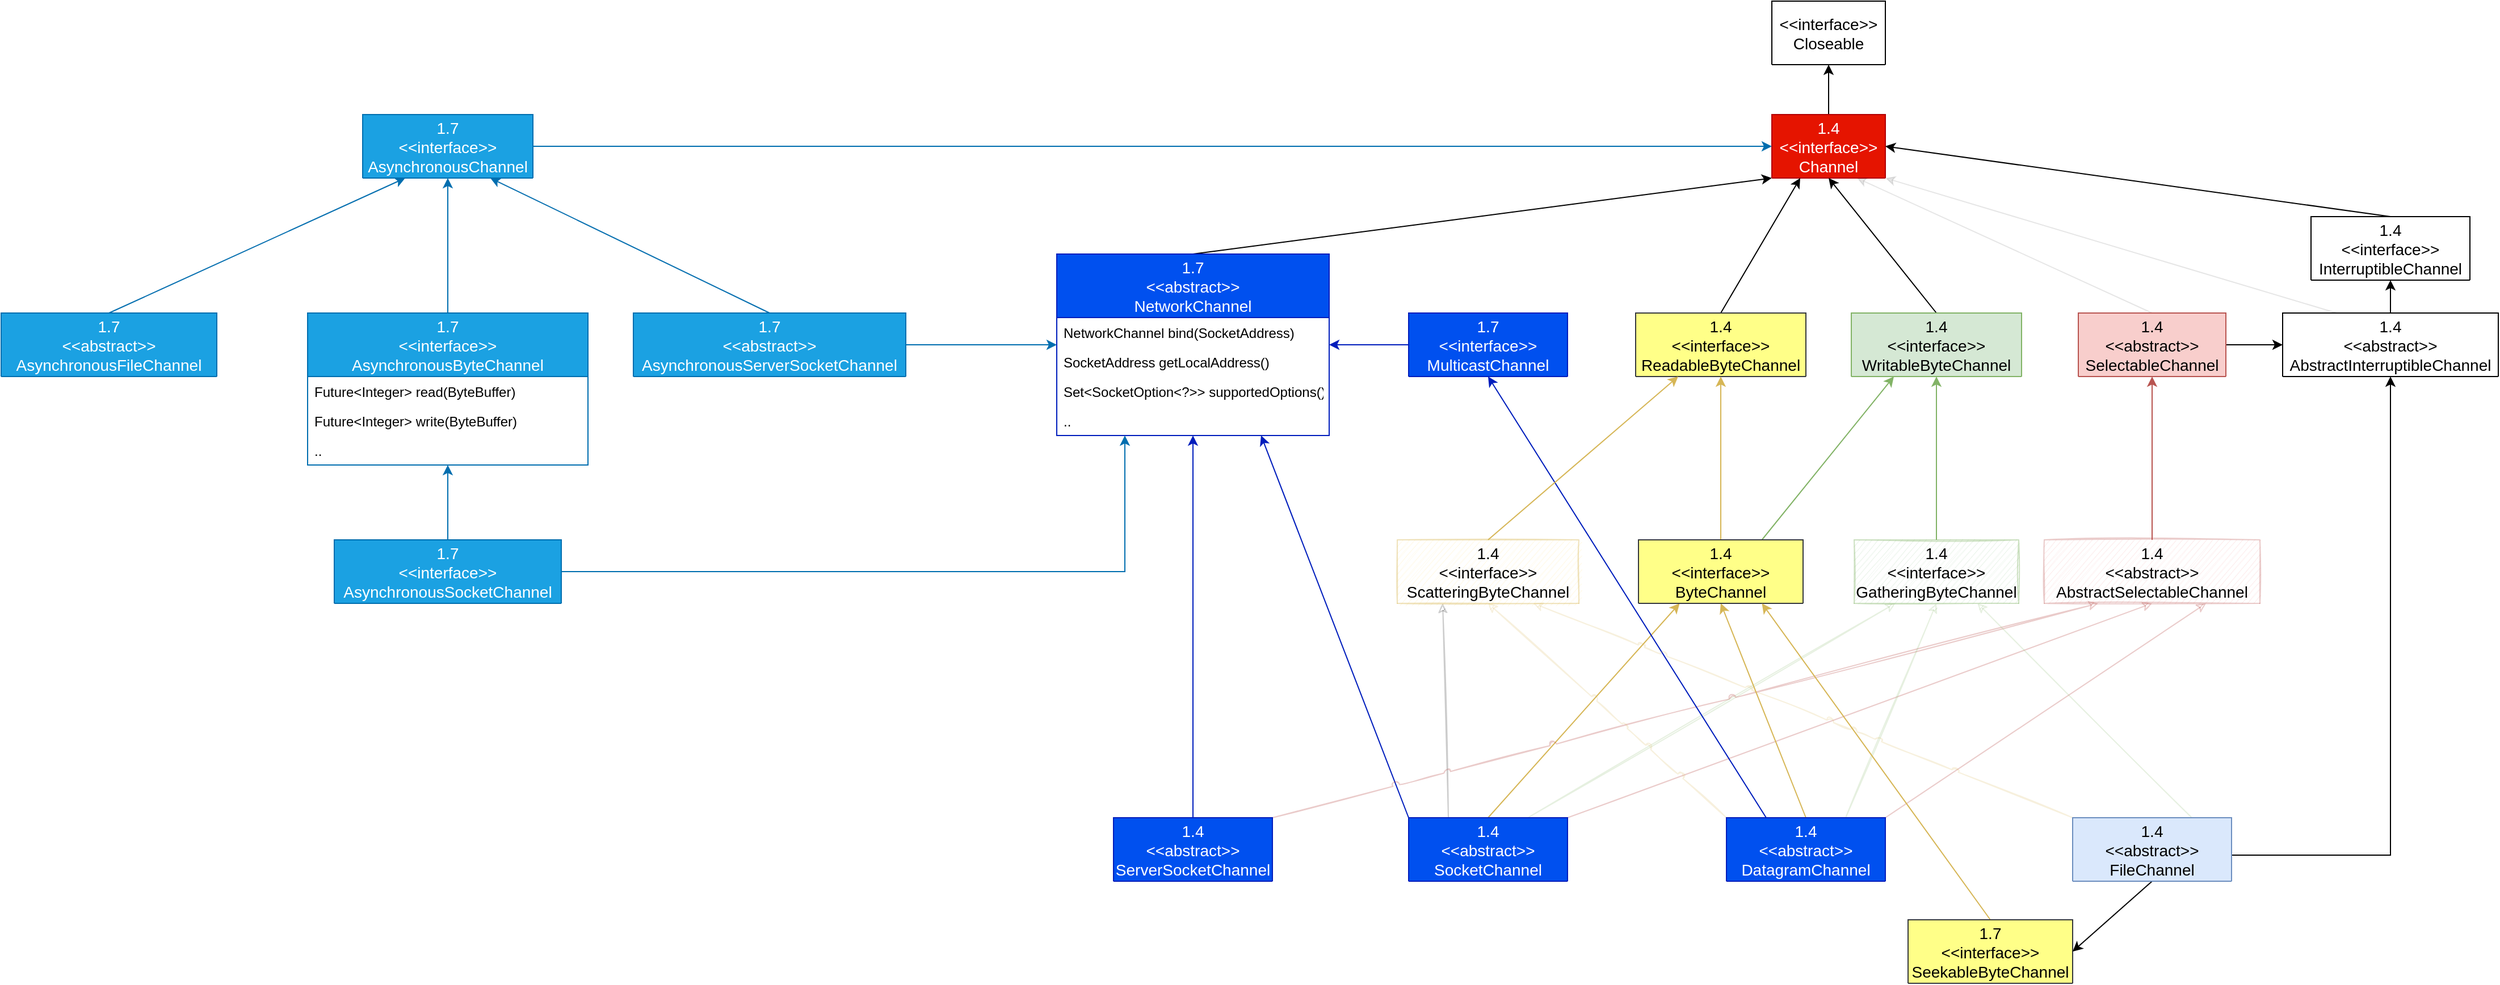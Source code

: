 <mxfile version="14.5.1" type="device"><diagram id="lF6qhDCyhcKwCjIrGd2N" name="Channel"><mxGraphModel dx="2999" dy="2054" grid="1" gridSize="10" guides="1" tooltips="1" connect="1" arrows="1" fold="1" page="1" pageScale="1" pageWidth="827" pageHeight="1169" math="0" shadow="0"><root><mxCell id="f_UWokhC2wMd7JzD_jSJ-0"/><mxCell id="f_UWokhC2wMd7JzD_jSJ-1" parent="f_UWokhC2wMd7JzD_jSJ-0"/><mxCell id="f_UWokhC2wMd7JzD_jSJ-2" style="edgeStyle=orthogonalEdgeStyle;rounded=0;orthogonalLoop=1;jettySize=auto;html=1;exitX=0.5;exitY=0;exitDx=0;exitDy=0;entryX=0.5;entryY=1;entryDx=0;entryDy=0;" edge="1" parent="f_UWokhC2wMd7JzD_jSJ-1" source="f_UWokhC2wMd7JzD_jSJ-3" target="f_UWokhC2wMd7JzD_jSJ-18"><mxGeometry relative="1" as="geometry"/></mxCell><mxCell id="f_UWokhC2wMd7JzD_jSJ-3" value="1.4&#10;&lt;&lt;interface&gt;&gt;&#10;Channel" style="swimlane;fontStyle=0;childLayout=stackLayout;horizontal=1;startSize=56;horizontalStack=0;resizeParent=1;resizeParentMax=0;resizeLast=0;collapsible=1;marginBottom=0;align=center;fontSize=14;fillColor=#e51400;strokeColor=#B20000;fontColor=#ffffff;" vertex="1" parent="f_UWokhC2wMd7JzD_jSJ-1"><mxGeometry x="350" y="40" width="100" height="56" as="geometry"/></mxCell><mxCell id="f_UWokhC2wMd7JzD_jSJ-4" style="orthogonalLoop=1;jettySize=auto;html=1;exitX=0.5;exitY=0;exitDx=0;exitDy=0;entryX=0.75;entryY=1;entryDx=0;entryDy=0;rounded=0;shadow=0;sketch=0;jumpStyle=arc;opacity=10;" edge="1" parent="f_UWokhC2wMd7JzD_jSJ-1" source="f_UWokhC2wMd7JzD_jSJ-6" target="f_UWokhC2wMd7JzD_jSJ-3"><mxGeometry relative="1" as="geometry"/></mxCell><mxCell id="f_UWokhC2wMd7JzD_jSJ-5" style="rounded=0;orthogonalLoop=1;jettySize=auto;html=1;exitX=1;exitY=0.5;exitDx=0;exitDy=0;entryX=0;entryY=0.5;entryDx=0;entryDy=0;edgeStyle=orthogonalEdgeStyle;" edge="1" parent="f_UWokhC2wMd7JzD_jSJ-1" source="f_UWokhC2wMd7JzD_jSJ-6" target="f_UWokhC2wMd7JzD_jSJ-17"><mxGeometry relative="1" as="geometry"/></mxCell><mxCell id="f_UWokhC2wMd7JzD_jSJ-6" value="1.4&#10;&lt;&lt;abstract&gt;&gt;&#10;SelectableChannel" style="swimlane;fontStyle=0;childLayout=stackLayout;horizontal=1;startSize=56;horizontalStack=0;resizeParent=1;resizeParentMax=0;resizeLast=0;collapsible=1;marginBottom=0;align=center;fontSize=14;fillColor=#f8cecc;strokeColor=#b85450;" vertex="1" parent="f_UWokhC2wMd7JzD_jSJ-1"><mxGeometry x="620" y="215" width="130" height="56" as="geometry"/></mxCell><mxCell id="f_UWokhC2wMd7JzD_jSJ-7" style="rounded=0;orthogonalLoop=1;jettySize=auto;html=1;exitX=0.5;exitY=0;exitDx=0;exitDy=0;entryX=1;entryY=0.5;entryDx=0;entryDy=0;" edge="1" parent="f_UWokhC2wMd7JzD_jSJ-1" source="f_UWokhC2wMd7JzD_jSJ-8" target="f_UWokhC2wMd7JzD_jSJ-3"><mxGeometry relative="1" as="geometry"/></mxCell><mxCell id="f_UWokhC2wMd7JzD_jSJ-8" value="1.4&#10;&lt;&lt;interface&gt;&gt;&#10;InterruptibleChannel" style="swimlane;fontStyle=0;childLayout=stackLayout;horizontal=1;startSize=56;horizontalStack=0;resizeParent=1;resizeParentMax=0;resizeLast=0;collapsible=1;marginBottom=0;align=center;fontSize=14;" vertex="1" parent="f_UWokhC2wMd7JzD_jSJ-1"><mxGeometry x="825" y="130" width="140" height="56" as="geometry"/></mxCell><mxCell id="f_UWokhC2wMd7JzD_jSJ-9" style="rounded=0;orthogonalLoop=1;jettySize=auto;html=1;exitX=0.5;exitY=0;exitDx=0;exitDy=0;entryX=0;entryY=1;entryDx=0;entryDy=0;" edge="1" parent="f_UWokhC2wMd7JzD_jSJ-1" source="f_UWokhC2wMd7JzD_jSJ-10" target="f_UWokhC2wMd7JzD_jSJ-3"><mxGeometry relative="1" as="geometry"/></mxCell><mxCell id="f_UWokhC2wMd7JzD_jSJ-10" value="1.7&#10;&lt;&lt;abstract&gt;&gt;&#10;NetworkChannel" style="swimlane;fontStyle=0;childLayout=stackLayout;horizontal=1;startSize=56;horizontalStack=0;resizeParent=1;resizeParentMax=0;resizeLast=0;collapsible=1;marginBottom=0;align=center;fontSize=14;fillColor=#0050ef;strokeColor=#001DBC;strokeWidth=1;fontColor=#ffffff;" vertex="1" parent="f_UWokhC2wMd7JzD_jSJ-1"><mxGeometry x="-280" y="163" width="240" height="160" as="geometry"/></mxCell><mxCell id="Ipm3tW_aHyHacMuPNMxp-13" value="NetworkChannel bind(SocketAddress)" style="text;strokeColor=none;fillColor=none;align=left;verticalAlign=top;spacingLeft=4;spacingRight=4;overflow=hidden;rotatable=0;points=[[0,0.5],[1,0.5]];portConstraint=eastwest;" vertex="1" parent="f_UWokhC2wMd7JzD_jSJ-10"><mxGeometry y="56" width="240" height="26" as="geometry"/></mxCell><mxCell id="Ipm3tW_aHyHacMuPNMxp-18" value="SocketAddress getLocalAddress()" style="text;strokeColor=none;fillColor=none;align=left;verticalAlign=top;spacingLeft=4;spacingRight=4;overflow=hidden;rotatable=0;points=[[0,0.5],[1,0.5]];portConstraint=eastwest;" vertex="1" parent="f_UWokhC2wMd7JzD_jSJ-10"><mxGeometry y="82" width="240" height="26" as="geometry"/></mxCell><mxCell id="Ipm3tW_aHyHacMuPNMxp-17" value="Set&lt;SocketOption&lt;?&gt;&gt; supportedOptions();" style="text;strokeColor=none;fillColor=none;align=left;verticalAlign=top;spacingLeft=4;spacingRight=4;overflow=hidden;rotatable=0;points=[[0,0.5],[1,0.5]];portConstraint=eastwest;" vertex="1" parent="f_UWokhC2wMd7JzD_jSJ-10"><mxGeometry y="108" width="240" height="26" as="geometry"/></mxCell><mxCell id="Ipm3tW_aHyHacMuPNMxp-16" value=".." style="text;strokeColor=none;fillColor=none;align=left;verticalAlign=top;spacingLeft=4;spacingRight=4;overflow=hidden;rotatable=0;points=[[0,0.5],[1,0.5]];portConstraint=eastwest;" vertex="1" parent="f_UWokhC2wMd7JzD_jSJ-10"><mxGeometry y="134" width="240" height="26" as="geometry"/></mxCell><mxCell id="f_UWokhC2wMd7JzD_jSJ-11" style="rounded=0;orthogonalLoop=1;jettySize=auto;html=1;exitX=1;exitY=0.5;exitDx=0;exitDy=0;entryX=0;entryY=0.5;entryDx=0;entryDy=0;exitPerimeter=0;fillColor=#1ba1e2;strokeColor=#006EAF;" edge="1" parent="f_UWokhC2wMd7JzD_jSJ-1" source="f_UWokhC2wMd7JzD_jSJ-12" target="f_UWokhC2wMd7JzD_jSJ-3"><mxGeometry relative="1" as="geometry"/></mxCell><mxCell id="f_UWokhC2wMd7JzD_jSJ-12" value="1.7&#10;&lt;&lt;interface&gt;&gt;&#10;AsynchronousChannel" style="swimlane;fontStyle=0;childLayout=stackLayout;horizontal=1;startSize=56;horizontalStack=0;resizeParent=1;resizeParentMax=0;resizeLast=0;collapsible=1;marginBottom=0;align=center;fontSize=14;fillColor=#1ba1e2;strokeColor=#006EAF;fontColor=#ffffff;" vertex="1" parent="f_UWokhC2wMd7JzD_jSJ-1"><mxGeometry x="-891.5" y="40" width="150" height="56" as="geometry"/></mxCell><mxCell id="f_UWokhC2wMd7JzD_jSJ-13" style="rounded=0;orthogonalLoop=1;jettySize=auto;html=1;exitX=0.5;exitY=0;exitDx=0;exitDy=0;entryX=0.25;entryY=1;entryDx=0;entryDy=0;" edge="1" parent="f_UWokhC2wMd7JzD_jSJ-1" source="f_UWokhC2wMd7JzD_jSJ-14" target="f_UWokhC2wMd7JzD_jSJ-3"><mxGeometry relative="1" as="geometry"/></mxCell><mxCell id="f_UWokhC2wMd7JzD_jSJ-14" value="1.4&#10;&lt;&lt;interface&gt;&gt;&#10;ReadableByteChannel" style="swimlane;fontStyle=0;childLayout=stackLayout;horizontal=1;startSize=56;horizontalStack=0;resizeParent=1;resizeParentMax=0;resizeLast=0;collapsible=1;marginBottom=0;align=center;fontSize=14;fillColor=#ffff88;strokeColor=#36393d;" vertex="1" parent="f_UWokhC2wMd7JzD_jSJ-1"><mxGeometry x="230" y="215" width="150" height="56" as="geometry"/></mxCell><mxCell id="f_UWokhC2wMd7JzD_jSJ-15" style="rounded=0;orthogonalLoop=1;jettySize=auto;html=1;exitX=0.5;exitY=0;exitDx=0;exitDy=0;entryX=0.5;entryY=1;entryDx=0;entryDy=0;" edge="1" parent="f_UWokhC2wMd7JzD_jSJ-1" source="f_UWokhC2wMd7JzD_jSJ-17" target="f_UWokhC2wMd7JzD_jSJ-8"><mxGeometry relative="1" as="geometry"/></mxCell><mxCell id="f_UWokhC2wMd7JzD_jSJ-16" style="rounded=0;orthogonalLoop=1;jettySize=auto;html=1;exitX=0.25;exitY=0;exitDx=0;exitDy=0;entryX=1;entryY=1;entryDx=0;entryDy=0;opacity=10;" edge="1" parent="f_UWokhC2wMd7JzD_jSJ-1" source="f_UWokhC2wMd7JzD_jSJ-17" target="f_UWokhC2wMd7JzD_jSJ-3"><mxGeometry relative="1" as="geometry"/></mxCell><mxCell id="f_UWokhC2wMd7JzD_jSJ-17" value="1.4 &#10;&lt;&lt;abstract&gt;&gt;&#10;AbstractInterruptibleChannel" style="swimlane;fontStyle=0;childLayout=stackLayout;horizontal=1;startSize=56;horizontalStack=0;resizeParent=1;resizeParentMax=0;resizeLast=0;collapsible=1;marginBottom=0;align=center;fontSize=14;" vertex="1" parent="f_UWokhC2wMd7JzD_jSJ-1"><mxGeometry x="800" y="215" width="190" height="56" as="geometry"/></mxCell><mxCell id="f_UWokhC2wMd7JzD_jSJ-18" value="&lt;&lt;interface&gt;&gt;&#10;Closeable" style="swimlane;fontStyle=0;childLayout=stackLayout;horizontal=1;startSize=56;horizontalStack=0;resizeParent=1;resizeParentMax=0;resizeLast=0;collapsible=1;marginBottom=0;align=center;fontSize=14;" vertex="1" parent="f_UWokhC2wMd7JzD_jSJ-1"><mxGeometry x="350" y="-60" width="100" height="56" as="geometry"/></mxCell><mxCell id="f_UWokhC2wMd7JzD_jSJ-19" style="edgeStyle=orthogonalEdgeStyle;curved=1;rounded=0;orthogonalLoop=1;jettySize=auto;html=1;exitX=0.5;exitY=0;exitDx=0;exitDy=0;entryX=0.5;entryY=1;entryDx=0;entryDy=0;fillColor=#f8cecc;strokeColor=#b85450;" edge="1" parent="f_UWokhC2wMd7JzD_jSJ-1" source="f_UWokhC2wMd7JzD_jSJ-20" target="f_UWokhC2wMd7JzD_jSJ-6"><mxGeometry relative="1" as="geometry"/></mxCell><mxCell id="f_UWokhC2wMd7JzD_jSJ-20" value="1.4&#10;&lt;&lt;abstract&gt;&gt;&#10;AbstractSelectableChannel" style="swimlane;fontStyle=0;childLayout=stackLayout;horizontal=1;startSize=56;horizontalStack=0;resizeParent=1;resizeParentMax=0;resizeLast=0;collapsible=1;marginBottom=0;align=center;fontSize=14;fillColor=#f8cecc;strokeColor=#b85450;sketch=1;opacity=30;" vertex="1" parent="f_UWokhC2wMd7JzD_jSJ-1"><mxGeometry x="590" y="415" width="190" height="56" as="geometry"/></mxCell><mxCell id="f_UWokhC2wMd7JzD_jSJ-21" style="rounded=0;orthogonalLoop=1;jettySize=auto;html=1;exitX=1;exitY=0;exitDx=0;exitDy=0;entryX=0.5;entryY=1;entryDx=0;entryDy=0;fillColor=#f8cecc;strokeColor=#b85450;jumpStyle=arc;sketch=1;opacity=30;" edge="1" parent="f_UWokhC2wMd7JzD_jSJ-1" source="f_UWokhC2wMd7JzD_jSJ-26" target="f_UWokhC2wMd7JzD_jSJ-20"><mxGeometry relative="1" as="geometry"/></mxCell><mxCell id="f_UWokhC2wMd7JzD_jSJ-22" style="rounded=0;orthogonalLoop=1;jettySize=auto;html=1;exitX=0.5;exitY=0;exitDx=0;exitDy=0;entryX=0.25;entryY=1;entryDx=0;entryDy=0;fillColor=#fff2cc;strokeColor=#d6b656;gradientColor=#ffd966;" edge="1" parent="f_UWokhC2wMd7JzD_jSJ-1" source="f_UWokhC2wMd7JzD_jSJ-26" target="f_UWokhC2wMd7JzD_jSJ-42"><mxGeometry relative="1" as="geometry"/></mxCell><mxCell id="f_UWokhC2wMd7JzD_jSJ-23" style="edgeStyle=none;rounded=0;orthogonalLoop=1;jettySize=auto;html=1;exitX=0.75;exitY=0;exitDx=0;exitDy=0;entryX=0.25;entryY=1;entryDx=0;entryDy=0;fillColor=#d5e8d4;strokeColor=#82b366;jumpStyle=arc;opacity=20;sketch=1;" edge="1" parent="f_UWokhC2wMd7JzD_jSJ-1" source="f_UWokhC2wMd7JzD_jSJ-26" target="f_UWokhC2wMd7JzD_jSJ-51"><mxGeometry relative="1" as="geometry"/></mxCell><mxCell id="f_UWokhC2wMd7JzD_jSJ-24" style="edgeStyle=none;rounded=0;orthogonalLoop=1;jettySize=auto;html=1;exitX=0;exitY=0;exitDx=0;exitDy=0;entryX=0.75;entryY=1;entryDx=0;entryDy=0;fillColor=#0050ef;strokeColor=#001DBC;" edge="1" parent="f_UWokhC2wMd7JzD_jSJ-1" source="f_UWokhC2wMd7JzD_jSJ-26" target="f_UWokhC2wMd7JzD_jSJ-10"><mxGeometry relative="1" as="geometry"/></mxCell><mxCell id="f_UWokhC2wMd7JzD_jSJ-25" style="edgeStyle=none;rounded=0;orthogonalLoop=1;jettySize=auto;html=1;exitX=0.25;exitY=0;exitDx=0;exitDy=0;entryX=0.25;entryY=1;entryDx=0;entryDy=0;jumpStyle=arc;opacity=20;sketch=1;" edge="1" parent="f_UWokhC2wMd7JzD_jSJ-1" source="f_UWokhC2wMd7JzD_jSJ-26" target="f_UWokhC2wMd7JzD_jSJ-53"><mxGeometry relative="1" as="geometry"/></mxCell><mxCell id="f_UWokhC2wMd7JzD_jSJ-26" value="1.4&#10;&lt;&lt;abstract&gt;&gt;&#10;SocketChannel" style="swimlane;fontStyle=0;childLayout=stackLayout;horizontal=1;startSize=56;horizontalStack=0;resizeParent=1;resizeParentMax=0;resizeLast=0;collapsible=1;marginBottom=0;align=center;fontSize=14;fillColor=#0050ef;strokeColor=#001DBC;fontColor=#ffffff;" vertex="1" parent="f_UWokhC2wMd7JzD_jSJ-1"><mxGeometry x="30" y="660" width="140" height="56" as="geometry"/></mxCell><mxCell id="f_UWokhC2wMd7JzD_jSJ-27" style="rounded=0;orthogonalLoop=1;jettySize=auto;html=1;exitX=1;exitY=0;exitDx=0;exitDy=0;entryX=0.25;entryY=1;entryDx=0;entryDy=0;fillColor=#f8cecc;strokeColor=#b85450;jumpStyle=arc;sketch=1;opacity=30;" edge="1" parent="f_UWokhC2wMd7JzD_jSJ-1" source="f_UWokhC2wMd7JzD_jSJ-29" target="f_UWokhC2wMd7JzD_jSJ-20"><mxGeometry relative="1" as="geometry"/></mxCell><mxCell id="f_UWokhC2wMd7JzD_jSJ-28" style="edgeStyle=none;rounded=0;orthogonalLoop=1;jettySize=auto;html=1;exitX=0.5;exitY=0;exitDx=0;exitDy=0;entryX=0.5;entryY=1;entryDx=0;entryDy=0;fillColor=#0050ef;strokeColor=#001DBC;jumpStyle=arc;" edge="1" parent="f_UWokhC2wMd7JzD_jSJ-1" source="f_UWokhC2wMd7JzD_jSJ-29" target="f_UWokhC2wMd7JzD_jSJ-10"><mxGeometry relative="1" as="geometry"/></mxCell><mxCell id="f_UWokhC2wMd7JzD_jSJ-29" value="1.4&#10;&lt;&lt;abstract&gt;&gt;&#10;ServerSocketChannel" style="swimlane;fontStyle=0;childLayout=stackLayout;horizontal=1;startSize=56;horizontalStack=0;resizeParent=1;resizeParentMax=0;resizeLast=0;collapsible=1;marginBottom=0;align=center;fontSize=14;fillColor=#0050ef;strokeColor=#001DBC;fontColor=#ffffff;" vertex="1" parent="f_UWokhC2wMd7JzD_jSJ-1"><mxGeometry x="-230" y="660" width="140" height="56" as="geometry"/></mxCell><mxCell id="f_UWokhC2wMd7JzD_jSJ-30" style="rounded=0;orthogonalLoop=1;jettySize=auto;html=1;exitX=1;exitY=0;exitDx=0;exitDy=0;entryX=0.75;entryY=1;entryDx=0;entryDy=0;jumpStyle=arc;jumpSize=6;fillColor=#f8cecc;strokeColor=#b85450;sketch=1;opacity=30;" edge="1" parent="f_UWokhC2wMd7JzD_jSJ-1" source="f_UWokhC2wMd7JzD_jSJ-35" target="f_UWokhC2wMd7JzD_jSJ-20"><mxGeometry relative="1" as="geometry"/></mxCell><mxCell id="f_UWokhC2wMd7JzD_jSJ-31" style="rounded=0;orthogonalLoop=1;jettySize=auto;html=1;exitX=0.25;exitY=0;exitDx=0;exitDy=0;entryX=0.5;entryY=1;entryDx=0;entryDy=0;fillColor=#0050ef;strokeColor=#001DBC;" edge="1" parent="f_UWokhC2wMd7JzD_jSJ-1" source="f_UWokhC2wMd7JzD_jSJ-35" target="f_UWokhC2wMd7JzD_jSJ-37"><mxGeometry relative="1" as="geometry"/></mxCell><mxCell id="f_UWokhC2wMd7JzD_jSJ-32" style="rounded=0;orthogonalLoop=1;jettySize=auto;html=1;exitX=0.5;exitY=0;exitDx=0;exitDy=0;entryX=0.5;entryY=1;entryDx=0;entryDy=0;fillColor=#fff2cc;strokeColor=#d6b656;gradientColor=#ffd966;" edge="1" parent="f_UWokhC2wMd7JzD_jSJ-1" source="f_UWokhC2wMd7JzD_jSJ-35" target="f_UWokhC2wMd7JzD_jSJ-42"><mxGeometry relative="1" as="geometry"/></mxCell><mxCell id="f_UWokhC2wMd7JzD_jSJ-33" style="edgeStyle=none;rounded=0;orthogonalLoop=1;jettySize=auto;html=1;exitX=0.75;exitY=0;exitDx=0;exitDy=0;entryX=0.5;entryY=1;entryDx=0;entryDy=0;fillColor=#d5e8d4;strokeColor=#82b366;opacity=20;sketch=1;" edge="1" parent="f_UWokhC2wMd7JzD_jSJ-1" source="f_UWokhC2wMd7JzD_jSJ-35" target="f_UWokhC2wMd7JzD_jSJ-51"><mxGeometry relative="1" as="geometry"/></mxCell><mxCell id="f_UWokhC2wMd7JzD_jSJ-34" style="edgeStyle=none;rounded=0;orthogonalLoop=1;jettySize=auto;html=1;exitX=0;exitY=0;exitDx=0;exitDy=0;entryX=0.5;entryY=1;entryDx=0;entryDy=0;jumpStyle=arc;gradientColor=#ffd966;fillColor=#fff2cc;strokeColor=#d6b656;opacity=20;sketch=1;" edge="1" parent="f_UWokhC2wMd7JzD_jSJ-1" source="f_UWokhC2wMd7JzD_jSJ-35" target="f_UWokhC2wMd7JzD_jSJ-53"><mxGeometry relative="1" as="geometry"/></mxCell><mxCell id="f_UWokhC2wMd7JzD_jSJ-35" value="1.4&#10;&lt;&lt;abstract&gt;&gt;&#10;DatagramChannel" style="swimlane;fontStyle=0;childLayout=stackLayout;horizontal=1;startSize=56;horizontalStack=0;resizeParent=1;resizeParentMax=0;resizeLast=0;collapsible=1;marginBottom=0;align=center;fontSize=14;fillColor=#0050ef;strokeColor=#001DBC;fontColor=#ffffff;" vertex="1" parent="f_UWokhC2wMd7JzD_jSJ-1"><mxGeometry x="310" y="660" width="140" height="56" as="geometry"/></mxCell><mxCell id="f_UWokhC2wMd7JzD_jSJ-36" style="rounded=0;orthogonalLoop=1;jettySize=auto;html=1;exitX=0;exitY=0.5;exitDx=0;exitDy=0;entryX=1;entryY=0.5;entryDx=0;entryDy=0;fillColor=#0050ef;strokeColor=#001DBC;" edge="1" parent="f_UWokhC2wMd7JzD_jSJ-1" source="f_UWokhC2wMd7JzD_jSJ-37" target="f_UWokhC2wMd7JzD_jSJ-10"><mxGeometry relative="1" as="geometry"><mxPoint x="29" y="371" as="targetPoint"/></mxGeometry></mxCell><mxCell id="f_UWokhC2wMd7JzD_jSJ-37" value="1.7&#10;&lt;&lt;interface&gt;&gt;&#10;MulticastChannel" style="swimlane;fontStyle=0;childLayout=stackLayout;horizontal=1;startSize=56;horizontalStack=0;resizeParent=1;resizeParentMax=0;resizeLast=0;collapsible=1;marginBottom=0;align=center;fontSize=14;fillColor=#0050ef;strokeColor=#001DBC;fontColor=#ffffff;" vertex="1" parent="f_UWokhC2wMd7JzD_jSJ-1"><mxGeometry x="30" y="215" width="140" height="56" as="geometry"/></mxCell><mxCell id="f_UWokhC2wMd7JzD_jSJ-38" style="rounded=0;orthogonalLoop=1;jettySize=auto;html=1;exitX=0.5;exitY=0;exitDx=0;exitDy=0;entryX=0.5;entryY=1;entryDx=0;entryDy=0;" edge="1" parent="f_UWokhC2wMd7JzD_jSJ-1" source="f_UWokhC2wMd7JzD_jSJ-39" target="f_UWokhC2wMd7JzD_jSJ-3"><mxGeometry relative="1" as="geometry"/></mxCell><mxCell id="f_UWokhC2wMd7JzD_jSJ-39" value="1.4&#10;&lt;&lt;interface&gt;&gt;&#10;WritableByteChannel" style="swimlane;fontStyle=0;childLayout=stackLayout;horizontal=1;startSize=56;horizontalStack=0;resizeParent=1;resizeParentMax=0;resizeLast=0;collapsible=1;marginBottom=0;align=center;fontSize=14;fillColor=#d5e8d4;strokeColor=#82b366;" vertex="1" parent="f_UWokhC2wMd7JzD_jSJ-1"><mxGeometry x="420" y="215" width="150" height="56" as="geometry"/></mxCell><mxCell id="f_UWokhC2wMd7JzD_jSJ-40" style="rounded=0;orthogonalLoop=1;jettySize=auto;html=1;exitX=0.5;exitY=0;exitDx=0;exitDy=0;entryX=0.5;entryY=1;entryDx=0;entryDy=0;fillColor=#fff2cc;strokeColor=#d6b656;gradientColor=#ffd966;" edge="1" parent="f_UWokhC2wMd7JzD_jSJ-1" source="f_UWokhC2wMd7JzD_jSJ-42" target="f_UWokhC2wMd7JzD_jSJ-14"><mxGeometry relative="1" as="geometry"/></mxCell><mxCell id="f_UWokhC2wMd7JzD_jSJ-41" style="rounded=0;orthogonalLoop=1;jettySize=auto;html=1;exitX=0.75;exitY=0;exitDx=0;exitDy=0;entryX=0.25;entryY=1;entryDx=0;entryDy=0;fillColor=#d5e8d4;strokeColor=#82b366;" edge="1" parent="f_UWokhC2wMd7JzD_jSJ-1" source="f_UWokhC2wMd7JzD_jSJ-42" target="f_UWokhC2wMd7JzD_jSJ-39"><mxGeometry relative="1" as="geometry"/></mxCell><mxCell id="f_UWokhC2wMd7JzD_jSJ-42" value="1.4&#10;&lt;&lt;interface&gt;&gt;&#10;ByteChannel" style="swimlane;fontStyle=0;childLayout=stackLayout;horizontal=1;startSize=56;horizontalStack=0;resizeParent=1;resizeParentMax=0;resizeLast=0;collapsible=1;marginBottom=0;align=center;fontSize=14;fillColor=#ffff88;strokeColor=#36393d;" vertex="1" parent="f_UWokhC2wMd7JzD_jSJ-1"><mxGeometry x="232.5" y="415" width="145" height="56" as="geometry"/></mxCell><mxCell id="f_UWokhC2wMd7JzD_jSJ-43" style="edgeStyle=none;rounded=0;orthogonalLoop=1;jettySize=auto;html=1;exitX=0.5;exitY=0;exitDx=0;exitDy=0;entryX=0.75;entryY=1;entryDx=0;entryDy=0;fillColor=#fff2cc;strokeColor=#d6b656;gradientColor=#ffd966;" edge="1" parent="f_UWokhC2wMd7JzD_jSJ-1" source="f_UWokhC2wMd7JzD_jSJ-44" target="f_UWokhC2wMd7JzD_jSJ-42"><mxGeometry relative="1" as="geometry"/></mxCell><mxCell id="f_UWokhC2wMd7JzD_jSJ-44" value="1.7&#10;&lt;&lt;interface&gt;&gt;&#10;SeekableByteChannel" style="swimlane;fontStyle=0;childLayout=stackLayout;horizontal=1;startSize=56;horizontalStack=0;resizeParent=1;resizeParentMax=0;resizeLast=0;collapsible=1;marginBottom=0;align=center;fontSize=14;fillColor=#ffff88;strokeColor=#36393d;" vertex="1" parent="f_UWokhC2wMd7JzD_jSJ-1"><mxGeometry x="470" y="750" width="145" height="56" as="geometry"/></mxCell><mxCell id="f_UWokhC2wMd7JzD_jSJ-45" style="edgeStyle=none;rounded=0;orthogonalLoop=1;jettySize=auto;html=1;exitX=0.5;exitY=1;exitDx=0;exitDy=0;entryX=1;entryY=0.5;entryDx=0;entryDy=0;" edge="1" parent="f_UWokhC2wMd7JzD_jSJ-1" source="f_UWokhC2wMd7JzD_jSJ-49" target="f_UWokhC2wMd7JzD_jSJ-44"><mxGeometry relative="1" as="geometry"/></mxCell><mxCell id="f_UWokhC2wMd7JzD_jSJ-46" style="edgeStyle=none;rounded=0;orthogonalLoop=1;jettySize=auto;html=1;exitX=0.75;exitY=0;exitDx=0;exitDy=0;entryX=0.75;entryY=1;entryDx=0;entryDy=0;fillColor=#d5e8d4;strokeColor=#82b366;opacity=20;sketch=1;" edge="1" parent="f_UWokhC2wMd7JzD_jSJ-1" source="f_UWokhC2wMd7JzD_jSJ-49" target="f_UWokhC2wMd7JzD_jSJ-51"><mxGeometry relative="1" as="geometry"/></mxCell><mxCell id="f_UWokhC2wMd7JzD_jSJ-47" style="edgeStyle=none;rounded=0;orthogonalLoop=1;jettySize=auto;html=1;exitX=0;exitY=0;exitDx=0;exitDy=0;entryX=0.75;entryY=1;entryDx=0;entryDy=0;jumpStyle=arc;gradientColor=#ffd966;fillColor=#fff2cc;strokeColor=#d6b656;opacity=20;sketch=1;" edge="1" parent="f_UWokhC2wMd7JzD_jSJ-1" source="f_UWokhC2wMd7JzD_jSJ-49" target="f_UWokhC2wMd7JzD_jSJ-53"><mxGeometry relative="1" as="geometry"/></mxCell><mxCell id="f_UWokhC2wMd7JzD_jSJ-48" style="edgeStyle=orthogonalEdgeStyle;rounded=0;orthogonalLoop=1;jettySize=auto;html=1;exitX=1;exitY=0.5;exitDx=0;exitDy=0;entryX=0.5;entryY=1;entryDx=0;entryDy=0;" edge="1" parent="f_UWokhC2wMd7JzD_jSJ-1" source="f_UWokhC2wMd7JzD_jSJ-49" target="f_UWokhC2wMd7JzD_jSJ-17"><mxGeometry relative="1" as="geometry"><mxPoint x="155" y="736" as="targetPoint"/><Array as="points"><mxPoint x="755" y="693"/><mxPoint x="895" y="693"/></Array></mxGeometry></mxCell><mxCell id="f_UWokhC2wMd7JzD_jSJ-49" value="1.4&#10;&lt;&lt;abstract&gt;&gt;&#10;FileChannel" style="swimlane;fontStyle=0;childLayout=stackLayout;horizontal=1;startSize=56;horizontalStack=0;resizeParent=1;resizeParentMax=0;resizeLast=0;collapsible=1;marginBottom=0;align=center;fontSize=14;fillColor=#dae8fc;strokeColor=#6c8ebf;" vertex="1" parent="f_UWokhC2wMd7JzD_jSJ-1"><mxGeometry x="615" y="660" width="140" height="56" as="geometry"/></mxCell><mxCell id="f_UWokhC2wMd7JzD_jSJ-50" style="rounded=0;orthogonalLoop=1;jettySize=auto;html=1;exitX=0.5;exitY=0;exitDx=0;exitDy=0;entryX=0.5;entryY=1;entryDx=0;entryDy=0;fillColor=#d5e8d4;strokeColor=#82b366;" edge="1" parent="f_UWokhC2wMd7JzD_jSJ-1" source="f_UWokhC2wMd7JzD_jSJ-51" target="f_UWokhC2wMd7JzD_jSJ-39"><mxGeometry relative="1" as="geometry"><mxPoint x="385" y="395" as="targetPoint"/></mxGeometry></mxCell><mxCell id="f_UWokhC2wMd7JzD_jSJ-51" value="1.4&#10;&lt;&lt;interface&gt;&gt;&#10;GatheringByteChannel" style="swimlane;fontStyle=0;childLayout=stackLayout;horizontal=1;startSize=56;horizontalStack=0;resizeParent=1;resizeParentMax=0;resizeLast=0;collapsible=1;marginBottom=0;align=center;fontSize=14;fillColor=#d5e8d4;strokeColor=#82b366;glass=0;swimlaneLine=1;sketch=1;opacity=40;" vertex="1" parent="f_UWokhC2wMd7JzD_jSJ-1"><mxGeometry x="422.5" y="415" width="145" height="56" as="geometry"/></mxCell><mxCell id="f_UWokhC2wMd7JzD_jSJ-52" style="edgeStyle=none;rounded=0;orthogonalLoop=1;jettySize=auto;html=1;exitX=0.5;exitY=0;exitDx=0;exitDy=0;entryX=0.25;entryY=1;entryDx=0;entryDy=0;fillColor=#fff2cc;strokeColor=#d6b656;gradientColor=#ffd966;" edge="1" parent="f_UWokhC2wMd7JzD_jSJ-1" source="f_UWokhC2wMd7JzD_jSJ-53" target="f_UWokhC2wMd7JzD_jSJ-14"><mxGeometry relative="1" as="geometry"/></mxCell><mxCell id="f_UWokhC2wMd7JzD_jSJ-53" value="1.4&#10;&lt;&lt;interface&gt;&gt;&#10;ScatteringByteChannel" style="swimlane;fontStyle=0;childLayout=stackLayout;horizontal=1;startSize=56;horizontalStack=0;resizeParent=1;resizeParentMax=0;resizeLast=0;collapsible=1;marginBottom=0;align=center;fontSize=14;fillColor=#fff2cc;strokeColor=#d6b656;shadow=0;sketch=1;opacity=40;" vertex="1" parent="f_UWokhC2wMd7JzD_jSJ-1"><mxGeometry x="20" y="415" width="160" height="56" as="geometry"/></mxCell><mxCell id="f_UWokhC2wMd7JzD_jSJ-54" style="edgeStyle=none;rounded=0;orthogonalLoop=1;jettySize=auto;html=1;exitX=0.5;exitY=0;exitDx=0;exitDy=0;" edge="1" parent="f_UWokhC2wMd7JzD_jSJ-1" source="f_UWokhC2wMd7JzD_jSJ-53" target="f_UWokhC2wMd7JzD_jSJ-53"><mxGeometry relative="1" as="geometry"/></mxCell><mxCell id="f_UWokhC2wMd7JzD_jSJ-55" style="edgeStyle=none;rounded=0;orthogonalLoop=1;jettySize=auto;html=1;exitX=0.25;exitY=0;exitDx=0;exitDy=0;" edge="1" parent="f_UWokhC2wMd7JzD_jSJ-1" source="f_UWokhC2wMd7JzD_jSJ-39" target="f_UWokhC2wMd7JzD_jSJ-39"><mxGeometry relative="1" as="geometry"/></mxCell><mxCell id="Ipm3tW_aHyHacMuPNMxp-5" style="edgeStyle=none;rounded=0;sketch=0;jumpStyle=arc;orthogonalLoop=1;jettySize=auto;html=1;exitX=0.5;exitY=0;exitDx=0;exitDy=0;entryX=0.25;entryY=1;entryDx=0;entryDy=0;fontColor=#000000;fillColor=#1ba1e2;strokeColor=#006EAF;" edge="1" parent="f_UWokhC2wMd7JzD_jSJ-1" source="Ipm3tW_aHyHacMuPNMxp-0" target="f_UWokhC2wMd7JzD_jSJ-12"><mxGeometry relative="1" as="geometry"/></mxCell><mxCell id="Ipm3tW_aHyHacMuPNMxp-0" value="1.7&#10;&lt;&lt;abstract&gt;&gt;&#10;AsynchronousFileChannel" style="swimlane;fontStyle=0;childLayout=stackLayout;horizontal=1;startSize=56;horizontalStack=0;resizeParent=1;resizeParentMax=0;resizeLast=0;collapsible=1;marginBottom=0;align=center;fontSize=14;fillColor=#1ba1e2;strokeColor=#006EAF;fontColor=#ffffff;" vertex="1" parent="f_UWokhC2wMd7JzD_jSJ-1"><mxGeometry x="-1210" y="215" width="190" height="56" as="geometry"/></mxCell><mxCell id="Ipm3tW_aHyHacMuPNMxp-7" style="edgeStyle=none;rounded=0;sketch=0;jumpStyle=arc;orthogonalLoop=1;jettySize=auto;html=1;exitX=0.5;exitY=0;exitDx=0;exitDy=0;entryX=0.75;entryY=1;entryDx=0;entryDy=0;fontColor=#000000;fillColor=#1ba1e2;strokeColor=#006EAF;" edge="1" parent="f_UWokhC2wMd7JzD_jSJ-1" source="Ipm3tW_aHyHacMuPNMxp-1" target="f_UWokhC2wMd7JzD_jSJ-12"><mxGeometry relative="1" as="geometry"/></mxCell><mxCell id="Ipm3tW_aHyHacMuPNMxp-10" style="edgeStyle=orthogonalEdgeStyle;rounded=0;sketch=0;jumpStyle=arc;orthogonalLoop=1;jettySize=auto;html=1;exitX=1;exitY=0.5;exitDx=0;exitDy=0;entryX=0;entryY=0.5;entryDx=0;entryDy=0;fontColor=#000000;fillColor=#1ba1e2;strokeColor=#006EAF;" edge="1" parent="f_UWokhC2wMd7JzD_jSJ-1" source="Ipm3tW_aHyHacMuPNMxp-1" target="f_UWokhC2wMd7JzD_jSJ-10"><mxGeometry relative="1" as="geometry"/></mxCell><mxCell id="Ipm3tW_aHyHacMuPNMxp-1" value="1.7&#10;&lt;&lt;abstract&gt;&gt;&#10;AsynchronousServerSocketChannel" style="swimlane;fontStyle=0;childLayout=stackLayout;horizontal=1;startSize=56;horizontalStack=0;resizeParent=1;resizeParentMax=0;resizeLast=0;collapsible=1;marginBottom=0;align=center;fontSize=14;fillColor=#1ba1e2;strokeColor=#006EAF;fontColor=#ffffff;" vertex="1" parent="f_UWokhC2wMd7JzD_jSJ-1"><mxGeometry x="-653" y="215" width="240" height="56" as="geometry"/></mxCell><mxCell id="Ipm3tW_aHyHacMuPNMxp-6" style="edgeStyle=none;rounded=0;sketch=0;jumpStyle=arc;orthogonalLoop=1;jettySize=auto;html=1;exitX=0.5;exitY=0;exitDx=0;exitDy=0;entryX=0.5;entryY=1;entryDx=0;entryDy=0;fontColor=#000000;fillColor=#1ba1e2;strokeColor=#006EAF;" edge="1" parent="f_UWokhC2wMd7JzD_jSJ-1" source="Ipm3tW_aHyHacMuPNMxp-3" target="f_UWokhC2wMd7JzD_jSJ-12"><mxGeometry relative="1" as="geometry"/></mxCell><mxCell id="Ipm3tW_aHyHacMuPNMxp-3" value="1.7&#10;&lt;&lt;interface&gt;&gt;&#10;AsynchronousByteChannel" style="swimlane;fontStyle=0;childLayout=stackLayout;horizontal=1;startSize=56;horizontalStack=0;resizeParent=1;resizeParentMax=0;resizeLast=0;collapsible=1;marginBottom=0;align=center;fontSize=14;fillColor=#1ba1e2;strokeColor=#006EAF;fontColor=#ffffff;" vertex="1" parent="f_UWokhC2wMd7JzD_jSJ-1"><mxGeometry x="-940" y="215" width="247" height="134" as="geometry"/></mxCell><mxCell id="Ipm3tW_aHyHacMuPNMxp-19" value="Future&lt;Integer&gt; read(ByteBuffer)" style="text;strokeColor=none;fillColor=none;align=left;verticalAlign=top;spacingLeft=4;spacingRight=4;overflow=hidden;rotatable=0;points=[[0,0.5],[1,0.5]];portConstraint=eastwest;" vertex="1" parent="Ipm3tW_aHyHacMuPNMxp-3"><mxGeometry y="56" width="247" height="26" as="geometry"/></mxCell><mxCell id="Ipm3tW_aHyHacMuPNMxp-20" value="Future&lt;Integer&gt; write(ByteBuffer)" style="text;strokeColor=none;fillColor=none;align=left;verticalAlign=top;spacingLeft=4;spacingRight=4;overflow=hidden;rotatable=0;points=[[0,0.5],[1,0.5]];portConstraint=eastwest;" vertex="1" parent="Ipm3tW_aHyHacMuPNMxp-3"><mxGeometry y="82" width="247" height="26" as="geometry"/></mxCell><mxCell id="Ipm3tW_aHyHacMuPNMxp-21" value=".." style="text;strokeColor=none;fillColor=none;align=left;verticalAlign=top;spacingLeft=4;spacingRight=4;overflow=hidden;rotatable=0;points=[[0,0.5],[1,0.5]];portConstraint=eastwest;" vertex="1" parent="Ipm3tW_aHyHacMuPNMxp-3"><mxGeometry y="108" width="247" height="26" as="geometry"/></mxCell><mxCell id="Ipm3tW_aHyHacMuPNMxp-8" style="edgeStyle=none;rounded=0;sketch=0;jumpStyle=arc;orthogonalLoop=1;jettySize=auto;html=1;exitX=0.5;exitY=0;exitDx=0;exitDy=0;entryX=0.5;entryY=1;entryDx=0;entryDy=0;fontColor=#000000;fillColor=#1ba1e2;strokeColor=#006EAF;" edge="1" parent="f_UWokhC2wMd7JzD_jSJ-1" source="Ipm3tW_aHyHacMuPNMxp-4" target="Ipm3tW_aHyHacMuPNMxp-3"><mxGeometry relative="1" as="geometry"/></mxCell><mxCell id="Ipm3tW_aHyHacMuPNMxp-9" style="edgeStyle=orthogonalEdgeStyle;rounded=0;sketch=0;jumpStyle=arc;orthogonalLoop=1;jettySize=auto;html=1;exitX=1;exitY=0.5;exitDx=0;exitDy=0;entryX=0.25;entryY=1;entryDx=0;entryDy=0;fontColor=#000000;fillColor=#1ba1e2;strokeColor=#006EAF;" edge="1" parent="f_UWokhC2wMd7JzD_jSJ-1" source="Ipm3tW_aHyHacMuPNMxp-4" target="f_UWokhC2wMd7JzD_jSJ-10"><mxGeometry relative="1" as="geometry"/></mxCell><mxCell id="Ipm3tW_aHyHacMuPNMxp-4" value="1.7&#10;&lt;&lt;interface&gt;&gt;&#10;AsynchronousSocketChannel" style="swimlane;fontStyle=0;childLayout=stackLayout;horizontal=1;startSize=56;horizontalStack=0;resizeParent=1;resizeParentMax=0;resizeLast=0;collapsible=1;marginBottom=0;align=center;fontSize=14;fillColor=#1ba1e2;strokeColor=#006EAF;fontColor=#ffffff;" vertex="1" parent="f_UWokhC2wMd7JzD_jSJ-1"><mxGeometry x="-916.5" y="415" width="200" height="56" as="geometry"/></mxCell></root></mxGraphModel></diagram></mxfile>
